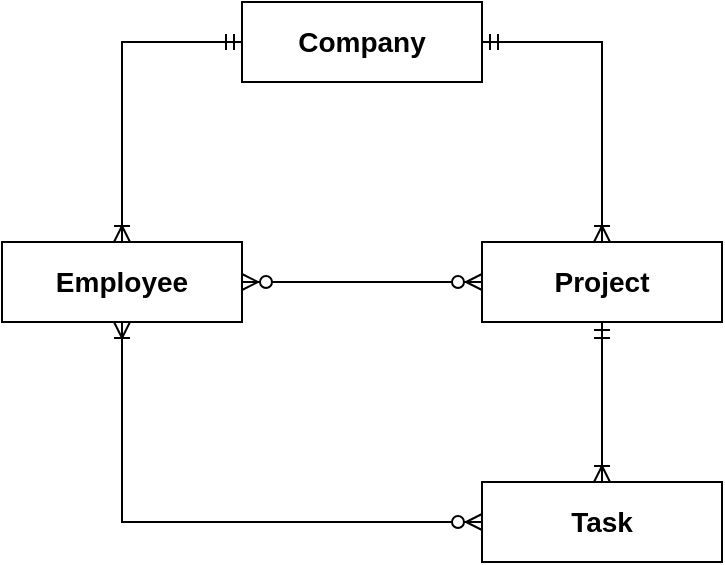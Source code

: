 <mxfile version="15.8.7" type="device"><diagram id="R2lEEEUBdFMjLlhIrx00" name="Page-1"><mxGraphModel dx="1422" dy="858" grid="1" gridSize="10" guides="1" tooltips="1" connect="1" arrows="1" fold="1" page="1" pageScale="1" pageWidth="850" pageHeight="1100" math="0" shadow="0" extFonts="Permanent Marker^https://fonts.googleapis.com/css?family=Permanent+Marker"><root><mxCell id="0"/><mxCell id="1" parent="0"/><mxCell id="b0_8tdm1Ns87K3Vn7Zfm-1" value="Company" style="whiteSpace=wrap;html=1;align=center;fontSize=14;fontStyle=1" parent="1" vertex="1"><mxGeometry x="280" y="200" width="120" height="40" as="geometry"/></mxCell><mxCell id="b0_8tdm1Ns87K3Vn7Zfm-3" value="Project" style="whiteSpace=wrap;html=1;align=center;fontSize=14;fontStyle=1" parent="1" vertex="1"><mxGeometry x="400" y="320" width="120" height="40" as="geometry"/></mxCell><mxCell id="b0_8tdm1Ns87K3Vn7Zfm-4" value="Employee" style="whiteSpace=wrap;html=1;align=center;fontSize=14;fontStyle=1" parent="1" vertex="1"><mxGeometry x="160" y="320" width="120" height="40" as="geometry"/></mxCell><mxCell id="b0_8tdm1Ns87K3Vn7Zfm-6" value="" style="fontSize=12;html=1;endArrow=ERoneToMany;startArrow=ERmandOne;rounded=0;entryX=0.5;entryY=0;entryDx=0;entryDy=0;exitX=0;exitY=0.5;exitDx=0;exitDy=0;" parent="1" source="b0_8tdm1Ns87K3Vn7Zfm-1" target="b0_8tdm1Ns87K3Vn7Zfm-4" edge="1"><mxGeometry width="100" height="100" relative="1" as="geometry"><mxPoint x="350" y="520" as="sourcePoint"/><mxPoint x="450" y="420" as="targetPoint"/><Array as="points"><mxPoint x="220" y="220"/></Array></mxGeometry></mxCell><mxCell id="b0_8tdm1Ns87K3Vn7Zfm-7" value="" style="fontSize=12;html=1;endArrow=ERoneToMany;startArrow=ERmandOne;rounded=0;entryX=0.5;entryY=0;entryDx=0;entryDy=0;exitX=1;exitY=0.5;exitDx=0;exitDy=0;" parent="1" source="b0_8tdm1Ns87K3Vn7Zfm-1" target="b0_8tdm1Ns87K3Vn7Zfm-3" edge="1"><mxGeometry width="100" height="100" relative="1" as="geometry"><mxPoint x="390" y="550" as="sourcePoint"/><mxPoint x="490" y="450" as="targetPoint"/><Array as="points"><mxPoint x="460" y="220"/></Array></mxGeometry></mxCell><mxCell id="YFHcQHC7nTGDFi-JKnz4-1" value="Task" style="whiteSpace=wrap;html=1;align=center;fontSize=14;fontStyle=1" parent="1" vertex="1"><mxGeometry x="400" y="440" width="120" height="40" as="geometry"/></mxCell><mxCell id="YFHcQHC7nTGDFi-JKnz4-2" value="" style="fontSize=12;html=1;endArrow=ERoneToMany;startArrow=ERmandOne;rounded=0;entryX=0.5;entryY=0;entryDx=0;entryDy=0;exitX=0.5;exitY=1;exitDx=0;exitDy=0;" parent="1" source="b0_8tdm1Ns87K3Vn7Zfm-3" target="YFHcQHC7nTGDFi-JKnz4-1" edge="1"><mxGeometry width="100" height="100" relative="1" as="geometry"><mxPoint x="640" y="310" as="sourcePoint"/><mxPoint x="700" y="410" as="targetPoint"/></mxGeometry></mxCell><mxCell id="WoQB_tuc3uyvzbaK27_h-1" value="" style="fontSize=12;html=1;endArrow=ERzeroToMany;endFill=1;startArrow=ERzeroToMany;rounded=0;entryX=0;entryY=0.5;entryDx=0;entryDy=0;exitX=1;exitY=0.5;exitDx=0;exitDy=0;" edge="1" parent="1" source="b0_8tdm1Ns87K3Vn7Zfm-4" target="b0_8tdm1Ns87K3Vn7Zfm-3"><mxGeometry width="100" height="100" relative="1" as="geometry"><mxPoint x="270" y="690" as="sourcePoint"/><mxPoint x="370" y="590" as="targetPoint"/></mxGeometry></mxCell><mxCell id="WoQB_tuc3uyvzbaK27_h-2" value="" style="fontSize=12;html=1;endArrow=ERoneToMany;startArrow=ERzeroToMany;rounded=0;exitX=0;exitY=0.5;exitDx=0;exitDy=0;entryX=0.5;entryY=1;entryDx=0;entryDy=0;" edge="1" parent="1" source="YFHcQHC7nTGDFi-JKnz4-1" target="b0_8tdm1Ns87K3Vn7Zfm-4"><mxGeometry width="100" height="100" relative="1" as="geometry"><mxPoint x="230" y="650" as="sourcePoint"/><mxPoint x="330" y="550" as="targetPoint"/><Array as="points"><mxPoint x="220" y="460"/></Array></mxGeometry></mxCell></root></mxGraphModel></diagram></mxfile>